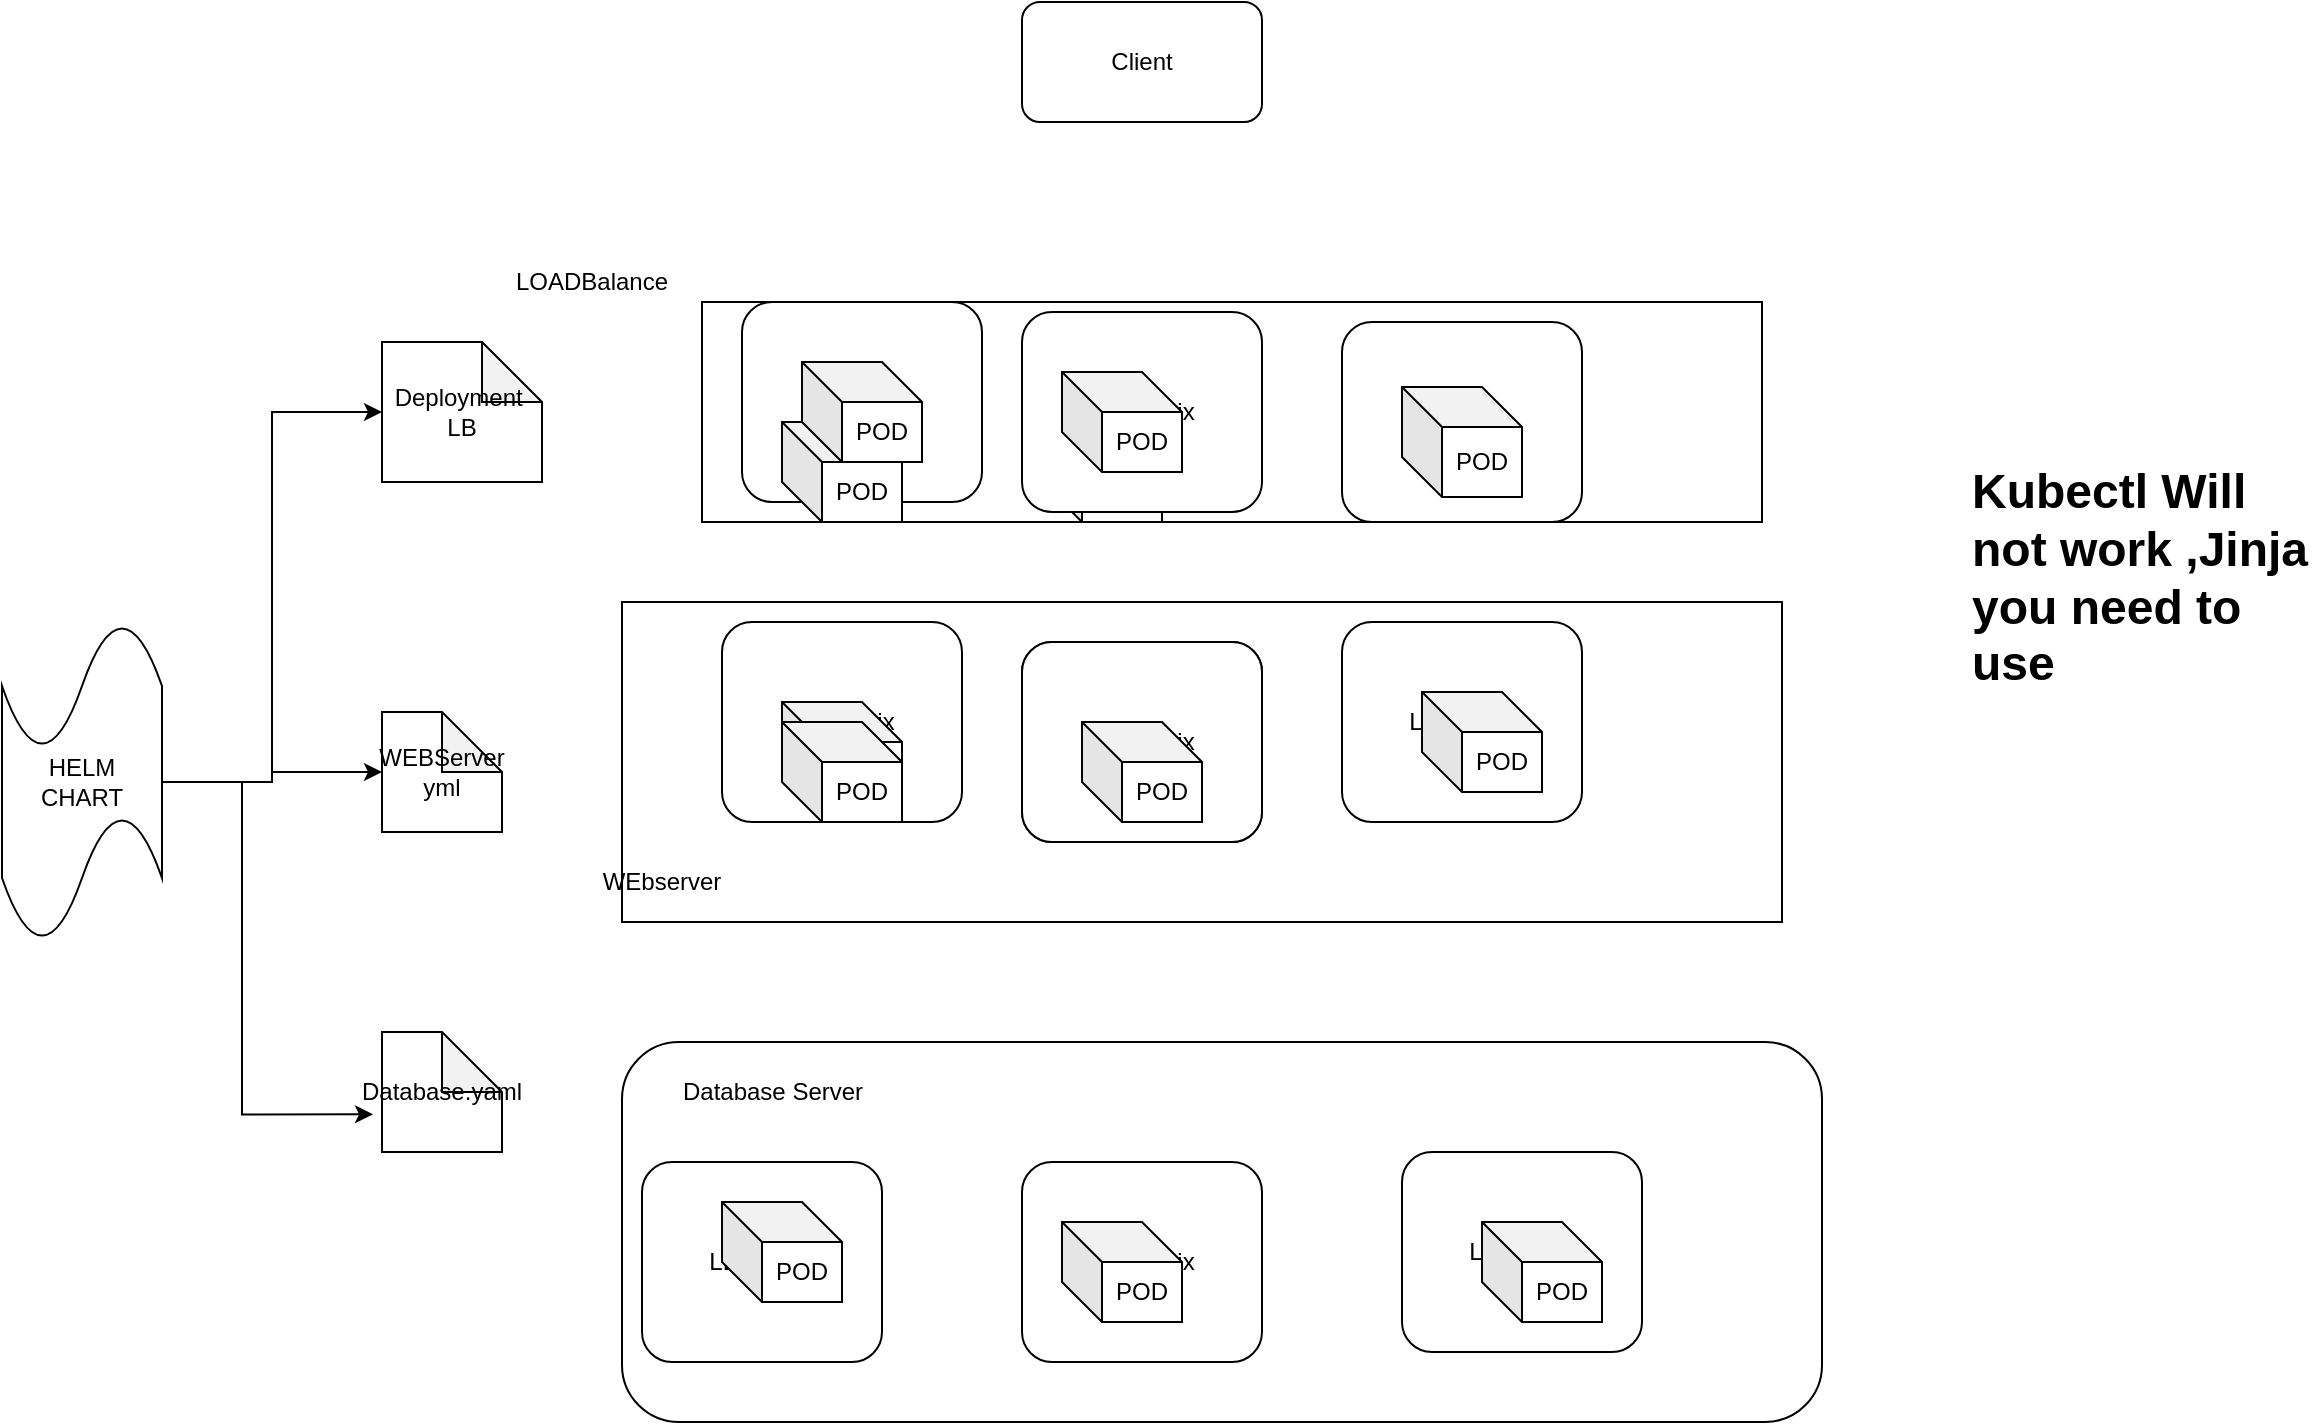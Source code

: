 <mxfile version="13.6.2" type="github">
  <diagram id="wqfrqZWFyYxzemjbg7Se" name="Page-1">
    <mxGraphModel dx="1394" dy="661" grid="1" gridSize="10" guides="1" tooltips="1" connect="1" arrows="1" fold="1" page="1" pageScale="1" pageWidth="1200" pageHeight="1600" math="0" shadow="0">
      <root>
        <mxCell id="0" />
        <mxCell id="1" parent="0" />
        <mxCell id="jHP3H9qB1PRL4B_jyPNL-39" value="" style="rounded=1;whiteSpace=wrap;html=1;" vertex="1" parent="1">
          <mxGeometry x="320" y="540" width="600" height="190" as="geometry" />
        </mxCell>
        <mxCell id="jHP3H9qB1PRL4B_jyPNL-34" value="" style="rounded=0;whiteSpace=wrap;html=1;" vertex="1" parent="1">
          <mxGeometry x="320" y="320" width="580" height="160" as="geometry" />
        </mxCell>
        <mxCell id="jHP3H9qB1PRL4B_jyPNL-21" value="" style="rounded=0;whiteSpace=wrap;html=1;" vertex="1" parent="1">
          <mxGeometry x="360" y="170" width="530" height="110" as="geometry" />
        </mxCell>
        <mxCell id="jHP3H9qB1PRL4B_jyPNL-1" value="Client " style="rounded=1;whiteSpace=wrap;html=1;" vertex="1" parent="1">
          <mxGeometry x="520" y="20" width="120" height="60" as="geometry" />
        </mxCell>
        <mxCell id="jHP3H9qB1PRL4B_jyPNL-2" value="" style="rounded=1;whiteSpace=wrap;html=1;" vertex="1" parent="1">
          <mxGeometry x="380" y="190" width="120" height="60" as="geometry" />
        </mxCell>
        <mxCell id="jHP3H9qB1PRL4B_jyPNL-3" value="LB (Ngnix" style="rounded=1;whiteSpace=wrap;html=1;" vertex="1" parent="1">
          <mxGeometry x="380" y="170" width="120" height="100" as="geometry" />
        </mxCell>
        <mxCell id="jHP3H9qB1PRL4B_jyPNL-6" value="POD" style="shape=cube;whiteSpace=wrap;html=1;boundedLbl=1;backgroundOutline=1;darkOpacity=0.05;darkOpacity2=0.1;" vertex="1" parent="1">
          <mxGeometry x="400" y="230" width="60" height="50" as="geometry" />
        </mxCell>
        <mxCell id="jHP3H9qB1PRL4B_jyPNL-8" value="POD" style="shape=cube;whiteSpace=wrap;html=1;boundedLbl=1;backgroundOutline=1;darkOpacity=0.05;darkOpacity2=0.1;" vertex="1" parent="1">
          <mxGeometry x="410" y="200" width="60" height="50" as="geometry" />
        </mxCell>
        <mxCell id="jHP3H9qB1PRL4B_jyPNL-9" value="LB (Ngnix" style="rounded=1;whiteSpace=wrap;html=1;" vertex="1" parent="1">
          <mxGeometry x="680" y="180" width="120" height="100" as="geometry" />
        </mxCell>
        <mxCell id="jHP3H9qB1PRL4B_jyPNL-10" value="POD" style="shape=cube;whiteSpace=wrap;html=1;boundedLbl=1;backgroundOutline=1;darkOpacity=0.05;darkOpacity2=0.1;" vertex="1" parent="1">
          <mxGeometry x="710" y="212.5" width="60" height="55" as="geometry" />
        </mxCell>
        <mxCell id="jHP3H9qB1PRL4B_jyPNL-12" value="POD" style="shape=cube;whiteSpace=wrap;html=1;boundedLbl=1;backgroundOutline=1;darkOpacity=0.05;darkOpacity2=0.1;" vertex="1" parent="1">
          <mxGeometry x="530" y="230" width="60" height="50" as="geometry" />
        </mxCell>
        <mxCell id="jHP3H9qB1PRL4B_jyPNL-13" value="LB (Ngnix" style="rounded=1;whiteSpace=wrap;html=1;" vertex="1" parent="1">
          <mxGeometry x="370" y="330" width="120" height="100" as="geometry" />
        </mxCell>
        <mxCell id="jHP3H9qB1PRL4B_jyPNL-14" value="POD" style="shape=cube;whiteSpace=wrap;html=1;boundedLbl=1;backgroundOutline=1;darkOpacity=0.05;darkOpacity2=0.1;" vertex="1" parent="1">
          <mxGeometry x="400" y="370" width="60" height="50" as="geometry" />
        </mxCell>
        <mxCell id="jHP3H9qB1PRL4B_jyPNL-16" value="POD" style="shape=cube;whiteSpace=wrap;html=1;boundedLbl=1;backgroundOutline=1;darkOpacity=0.05;darkOpacity2=0.1;" vertex="1" parent="1">
          <mxGeometry x="400" y="380" width="60" height="50" as="geometry" />
        </mxCell>
        <mxCell id="jHP3H9qB1PRL4B_jyPNL-17" value="LB (Ngnix" style="rounded=1;whiteSpace=wrap;html=1;" vertex="1" parent="1">
          <mxGeometry x="680" y="330" width="120" height="100" as="geometry" />
        </mxCell>
        <mxCell id="jHP3H9qB1PRL4B_jyPNL-18" value="POD" style="shape=cube;whiteSpace=wrap;html=1;boundedLbl=1;backgroundOutline=1;darkOpacity=0.05;darkOpacity2=0.1;" vertex="1" parent="1">
          <mxGeometry x="720" y="365" width="60" height="50" as="geometry" />
        </mxCell>
        <mxCell id="jHP3H9qB1PRL4B_jyPNL-19" value="LB (Ngnix" style="rounded=1;whiteSpace=wrap;html=1;" vertex="1" parent="1">
          <mxGeometry x="520" y="340" width="120" height="100" as="geometry" />
        </mxCell>
        <mxCell id="jHP3H9qB1PRL4B_jyPNL-20" value="POD" style="shape=cube;whiteSpace=wrap;html=1;boundedLbl=1;backgroundOutline=1;darkOpacity=0.05;darkOpacity2=0.1;" vertex="1" parent="1">
          <mxGeometry x="550" y="380" width="60" height="50" as="geometry" />
        </mxCell>
        <mxCell id="jHP3H9qB1PRL4B_jyPNL-22" value="LOADBalance " style="text;html=1;strokeColor=none;fillColor=none;align=center;verticalAlign=middle;whiteSpace=wrap;rounded=0;" vertex="1" parent="1">
          <mxGeometry x="260" y="150" width="90" height="20" as="geometry" />
        </mxCell>
        <mxCell id="jHP3H9qB1PRL4B_jyPNL-24" value="LB (Ngnix" style="rounded=1;whiteSpace=wrap;html=1;" vertex="1" parent="1">
          <mxGeometry x="520" y="340" width="120" height="100" as="geometry" />
        </mxCell>
        <mxCell id="jHP3H9qB1PRL4B_jyPNL-25" value="POD" style="shape=cube;whiteSpace=wrap;html=1;boundedLbl=1;backgroundOutline=1;darkOpacity=0.05;darkOpacity2=0.1;" vertex="1" parent="1">
          <mxGeometry x="550" y="380" width="60" height="50" as="geometry" />
        </mxCell>
        <mxCell id="jHP3H9qB1PRL4B_jyPNL-26" value="LB (Ngnix" style="rounded=1;whiteSpace=wrap;html=1;" vertex="1" parent="1">
          <mxGeometry x="520" y="600" width="120" height="100" as="geometry" />
        </mxCell>
        <mxCell id="jHP3H9qB1PRL4B_jyPNL-27" value="POD" style="shape=cube;whiteSpace=wrap;html=1;boundedLbl=1;backgroundOutline=1;darkOpacity=0.05;darkOpacity2=0.1;" vertex="1" parent="1">
          <mxGeometry x="540" y="630" width="60" height="50" as="geometry" />
        </mxCell>
        <mxCell id="jHP3H9qB1PRL4B_jyPNL-28" value="LB (Ngnix" style="rounded=1;whiteSpace=wrap;html=1;" vertex="1" parent="1">
          <mxGeometry x="330" y="600" width="120" height="100" as="geometry" />
        </mxCell>
        <mxCell id="jHP3H9qB1PRL4B_jyPNL-29" value="POD" style="shape=cube;whiteSpace=wrap;html=1;boundedLbl=1;backgroundOutline=1;darkOpacity=0.05;darkOpacity2=0.1;" vertex="1" parent="1">
          <mxGeometry x="370" y="620" width="60" height="50" as="geometry" />
        </mxCell>
        <mxCell id="jHP3H9qB1PRL4B_jyPNL-32" value="LB (Ngnix" style="rounded=1;whiteSpace=wrap;html=1;" vertex="1" parent="1">
          <mxGeometry x="710" y="595" width="120" height="100" as="geometry" />
        </mxCell>
        <mxCell id="jHP3H9qB1PRL4B_jyPNL-33" value="POD" style="shape=cube;whiteSpace=wrap;html=1;boundedLbl=1;backgroundOutline=1;darkOpacity=0.05;darkOpacity2=0.1;" vertex="1" parent="1">
          <mxGeometry x="750" y="630" width="60" height="50" as="geometry" />
        </mxCell>
        <mxCell id="jHP3H9qB1PRL4B_jyPNL-35" value="WEbserver " style="text;html=1;strokeColor=none;fillColor=none;align=center;verticalAlign=middle;whiteSpace=wrap;rounded=0;" vertex="1" parent="1">
          <mxGeometry x="320" y="450" width="40" height="20" as="geometry" />
        </mxCell>
        <mxCell id="jHP3H9qB1PRL4B_jyPNL-40" value="Database Server " style="text;html=1;align=center;verticalAlign=middle;resizable=0;points=[];autosize=1;" vertex="1" parent="1">
          <mxGeometry x="340" y="555" width="110" height="20" as="geometry" />
        </mxCell>
        <mxCell id="jHP3H9qB1PRL4B_jyPNL-41" value="LB (Ngnix" style="rounded=1;whiteSpace=wrap;html=1;" vertex="1" parent="1">
          <mxGeometry x="520" y="175" width="120" height="100" as="geometry" />
        </mxCell>
        <mxCell id="jHP3H9qB1PRL4B_jyPNL-42" value="POD" style="shape=cube;whiteSpace=wrap;html=1;boundedLbl=1;backgroundOutline=1;darkOpacity=0.05;darkOpacity2=0.1;" vertex="1" parent="1">
          <mxGeometry x="540" y="205" width="60" height="50" as="geometry" />
        </mxCell>
        <mxCell id="jHP3H9qB1PRL4B_jyPNL-43" value="Deployment&amp;nbsp; LB" style="shape=note;whiteSpace=wrap;html=1;backgroundOutline=1;darkOpacity=0.05;" vertex="1" parent="1">
          <mxGeometry x="200" y="190" width="80" height="70" as="geometry" />
        </mxCell>
        <mxCell id="jHP3H9qB1PRL4B_jyPNL-44" value="WEBServer yml" style="shape=note;whiteSpace=wrap;html=1;backgroundOutline=1;darkOpacity=0.05;" vertex="1" parent="1">
          <mxGeometry x="200" y="375" width="60" height="60" as="geometry" />
        </mxCell>
        <mxCell id="jHP3H9qB1PRL4B_jyPNL-45" value="Database.yaml" style="shape=note;whiteSpace=wrap;html=1;backgroundOutline=1;darkOpacity=0.05;" vertex="1" parent="1">
          <mxGeometry x="200" y="535" width="60" height="60" as="geometry" />
        </mxCell>
        <mxCell id="jHP3H9qB1PRL4B_jyPNL-47" style="edgeStyle=orthogonalEdgeStyle;rounded=0;orthogonalLoop=1;jettySize=auto;html=1;entryX=0;entryY=0.5;entryDx=0;entryDy=0;entryPerimeter=0;" edge="1" parent="1" source="jHP3H9qB1PRL4B_jyPNL-46" target="jHP3H9qB1PRL4B_jyPNL-43">
          <mxGeometry relative="1" as="geometry" />
        </mxCell>
        <mxCell id="jHP3H9qB1PRL4B_jyPNL-48" style="edgeStyle=orthogonalEdgeStyle;rounded=0;orthogonalLoop=1;jettySize=auto;html=1;entryX=0;entryY=0.5;entryDx=0;entryDy=0;entryPerimeter=0;" edge="1" parent="1" source="jHP3H9qB1PRL4B_jyPNL-46" target="jHP3H9qB1PRL4B_jyPNL-44">
          <mxGeometry relative="1" as="geometry" />
        </mxCell>
        <mxCell id="jHP3H9qB1PRL4B_jyPNL-49" style="edgeStyle=orthogonalEdgeStyle;rounded=0;orthogonalLoop=1;jettySize=auto;html=1;entryX=-0.075;entryY=0.686;entryDx=0;entryDy=0;entryPerimeter=0;" edge="1" parent="1" source="jHP3H9qB1PRL4B_jyPNL-46" target="jHP3H9qB1PRL4B_jyPNL-45">
          <mxGeometry relative="1" as="geometry">
            <Array as="points">
              <mxPoint x="130" y="410" />
              <mxPoint x="130" y="576" />
            </Array>
          </mxGeometry>
        </mxCell>
        <mxCell id="jHP3H9qB1PRL4B_jyPNL-46" value="&lt;div&gt;HELM &lt;br&gt;&lt;/div&gt;&lt;div&gt;CHART&lt;/div&gt;" style="shape=tape;whiteSpace=wrap;html=1;" vertex="1" parent="1">
          <mxGeometry x="10" y="330" width="80" height="160" as="geometry" />
        </mxCell>
        <mxCell id="jHP3H9qB1PRL4B_jyPNL-50" value="&lt;h1&gt;Kubectl Will not work ,Jinja you need to use &lt;br&gt;&lt;/h1&gt;" style="text;html=1;strokeColor=none;fillColor=none;spacing=5;spacingTop=-20;whiteSpace=wrap;overflow=hidden;rounded=0;" vertex="1" parent="1">
          <mxGeometry x="990" y="245" width="180" height="165" as="geometry" />
        </mxCell>
      </root>
    </mxGraphModel>
  </diagram>
</mxfile>
